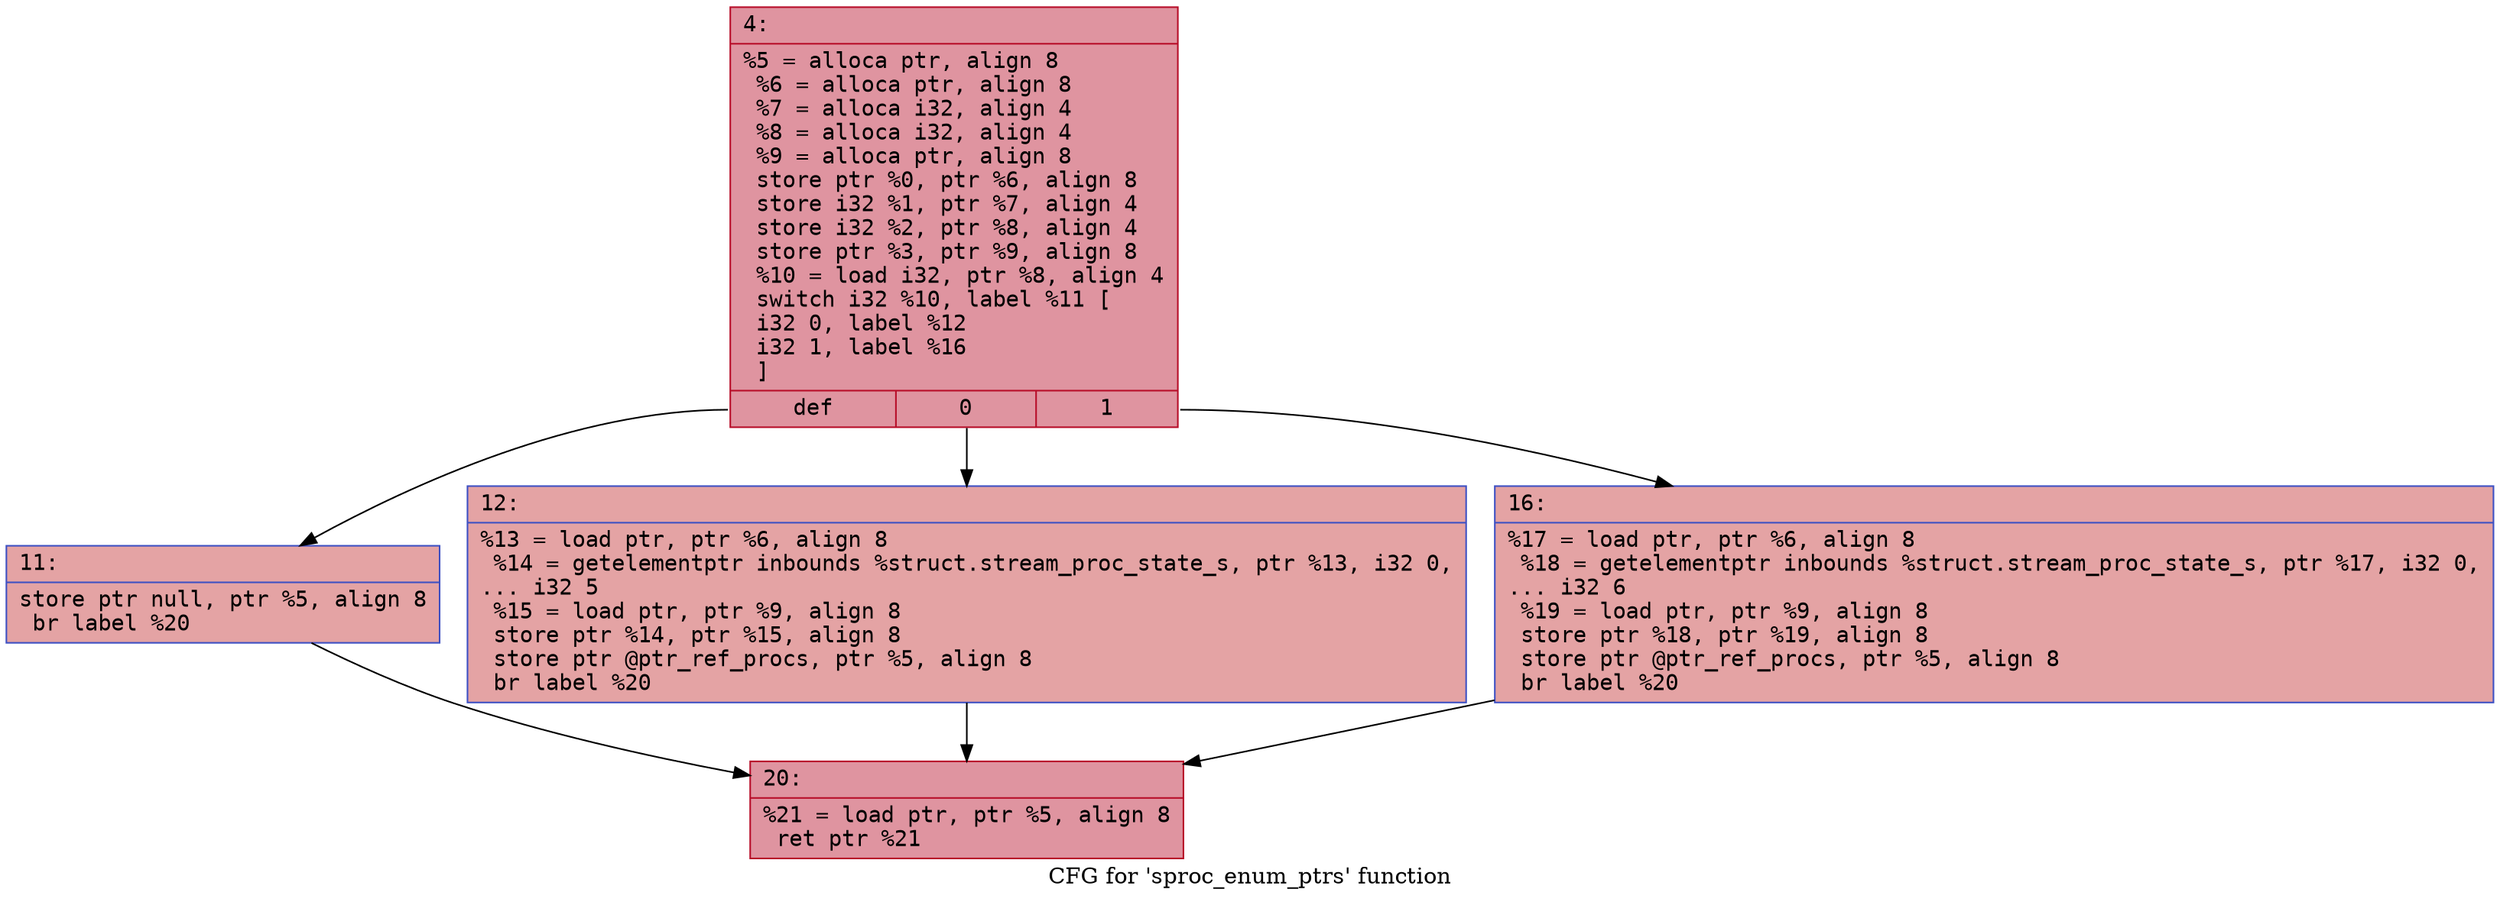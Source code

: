 digraph "CFG for 'sproc_enum_ptrs' function" {
	label="CFG for 'sproc_enum_ptrs' function";

	Node0x6000029e3ed0 [shape=record,color="#b70d28ff", style=filled, fillcolor="#b70d2870" fontname="Courier",label="{4:\l|  %5 = alloca ptr, align 8\l  %6 = alloca ptr, align 8\l  %7 = alloca i32, align 4\l  %8 = alloca i32, align 4\l  %9 = alloca ptr, align 8\l  store ptr %0, ptr %6, align 8\l  store i32 %1, ptr %7, align 4\l  store i32 %2, ptr %8, align 4\l  store ptr %3, ptr %9, align 8\l  %10 = load i32, ptr %8, align 4\l  switch i32 %10, label %11 [\l    i32 0, label %12\l    i32 1, label %16\l  ]\l|{<s0>def|<s1>0|<s2>1}}"];
	Node0x6000029e3ed0:s0 -> Node0x6000029e3f20[tooltip="4 -> 11\nProbability 33.33%" ];
	Node0x6000029e3ed0:s1 -> Node0x6000029e3f70[tooltip="4 -> 12\nProbability 33.33%" ];
	Node0x6000029e3ed0:s2 -> Node0x6000029e4000[tooltip="4 -> 16\nProbability 33.33%" ];
	Node0x6000029e3f20 [shape=record,color="#3d50c3ff", style=filled, fillcolor="#c32e3170" fontname="Courier",label="{11:\l|  store ptr null, ptr %5, align 8\l  br label %20\l}"];
	Node0x6000029e3f20 -> Node0x6000029e4050[tooltip="11 -> 20\nProbability 100.00%" ];
	Node0x6000029e3f70 [shape=record,color="#3d50c3ff", style=filled, fillcolor="#c32e3170" fontname="Courier",label="{12:\l|  %13 = load ptr, ptr %6, align 8\l  %14 = getelementptr inbounds %struct.stream_proc_state_s, ptr %13, i32 0,\l... i32 5\l  %15 = load ptr, ptr %9, align 8\l  store ptr %14, ptr %15, align 8\l  store ptr @ptr_ref_procs, ptr %5, align 8\l  br label %20\l}"];
	Node0x6000029e3f70 -> Node0x6000029e4050[tooltip="12 -> 20\nProbability 100.00%" ];
	Node0x6000029e4000 [shape=record,color="#3d50c3ff", style=filled, fillcolor="#c32e3170" fontname="Courier",label="{16:\l|  %17 = load ptr, ptr %6, align 8\l  %18 = getelementptr inbounds %struct.stream_proc_state_s, ptr %17, i32 0,\l... i32 6\l  %19 = load ptr, ptr %9, align 8\l  store ptr %18, ptr %19, align 8\l  store ptr @ptr_ref_procs, ptr %5, align 8\l  br label %20\l}"];
	Node0x6000029e4000 -> Node0x6000029e4050[tooltip="16 -> 20\nProbability 100.00%" ];
	Node0x6000029e4050 [shape=record,color="#b70d28ff", style=filled, fillcolor="#b70d2870" fontname="Courier",label="{20:\l|  %21 = load ptr, ptr %5, align 8\l  ret ptr %21\l}"];
}
